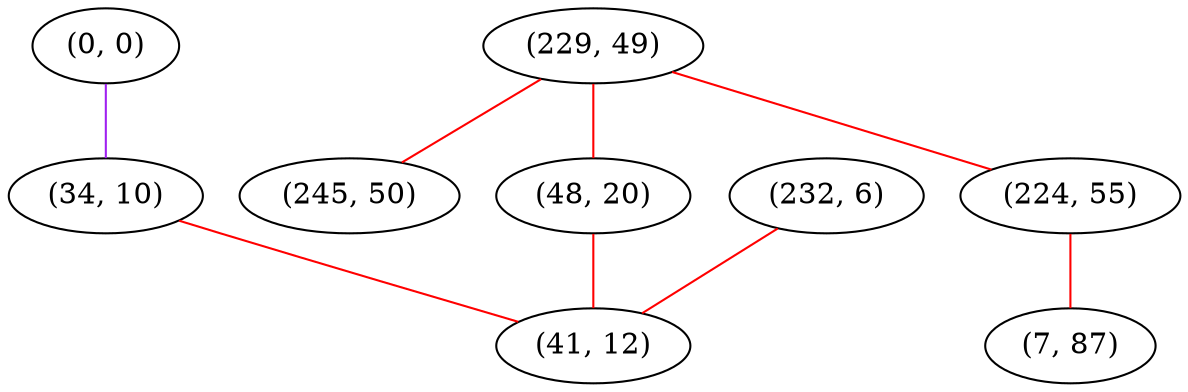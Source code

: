 graph "" {
"(0, 0)";
"(229, 49)";
"(34, 10)";
"(224, 55)";
"(48, 20)";
"(232, 6)";
"(245, 50)";
"(7, 87)";
"(41, 12)";
"(0, 0)" -- "(34, 10)"  [color=purple, key=0, weight=4];
"(229, 49)" -- "(245, 50)"  [color=red, key=0, weight=1];
"(229, 49)" -- "(224, 55)"  [color=red, key=0, weight=1];
"(229, 49)" -- "(48, 20)"  [color=red, key=0, weight=1];
"(34, 10)" -- "(41, 12)"  [color=red, key=0, weight=1];
"(224, 55)" -- "(7, 87)"  [color=red, key=0, weight=1];
"(48, 20)" -- "(41, 12)"  [color=red, key=0, weight=1];
"(232, 6)" -- "(41, 12)"  [color=red, key=0, weight=1];
}
